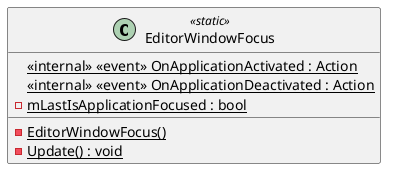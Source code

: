 @startuml
class EditorWindowFocus <<static>> {
    <<internal>> {static}  <<event>> OnApplicationActivated : Action 
    <<internal>> {static}  <<event>> OnApplicationDeactivated : Action 
    {static} - EditorWindowFocus()
    {static} - Update() : void
    {static} - mLastIsApplicationFocused : bool
}
@enduml
